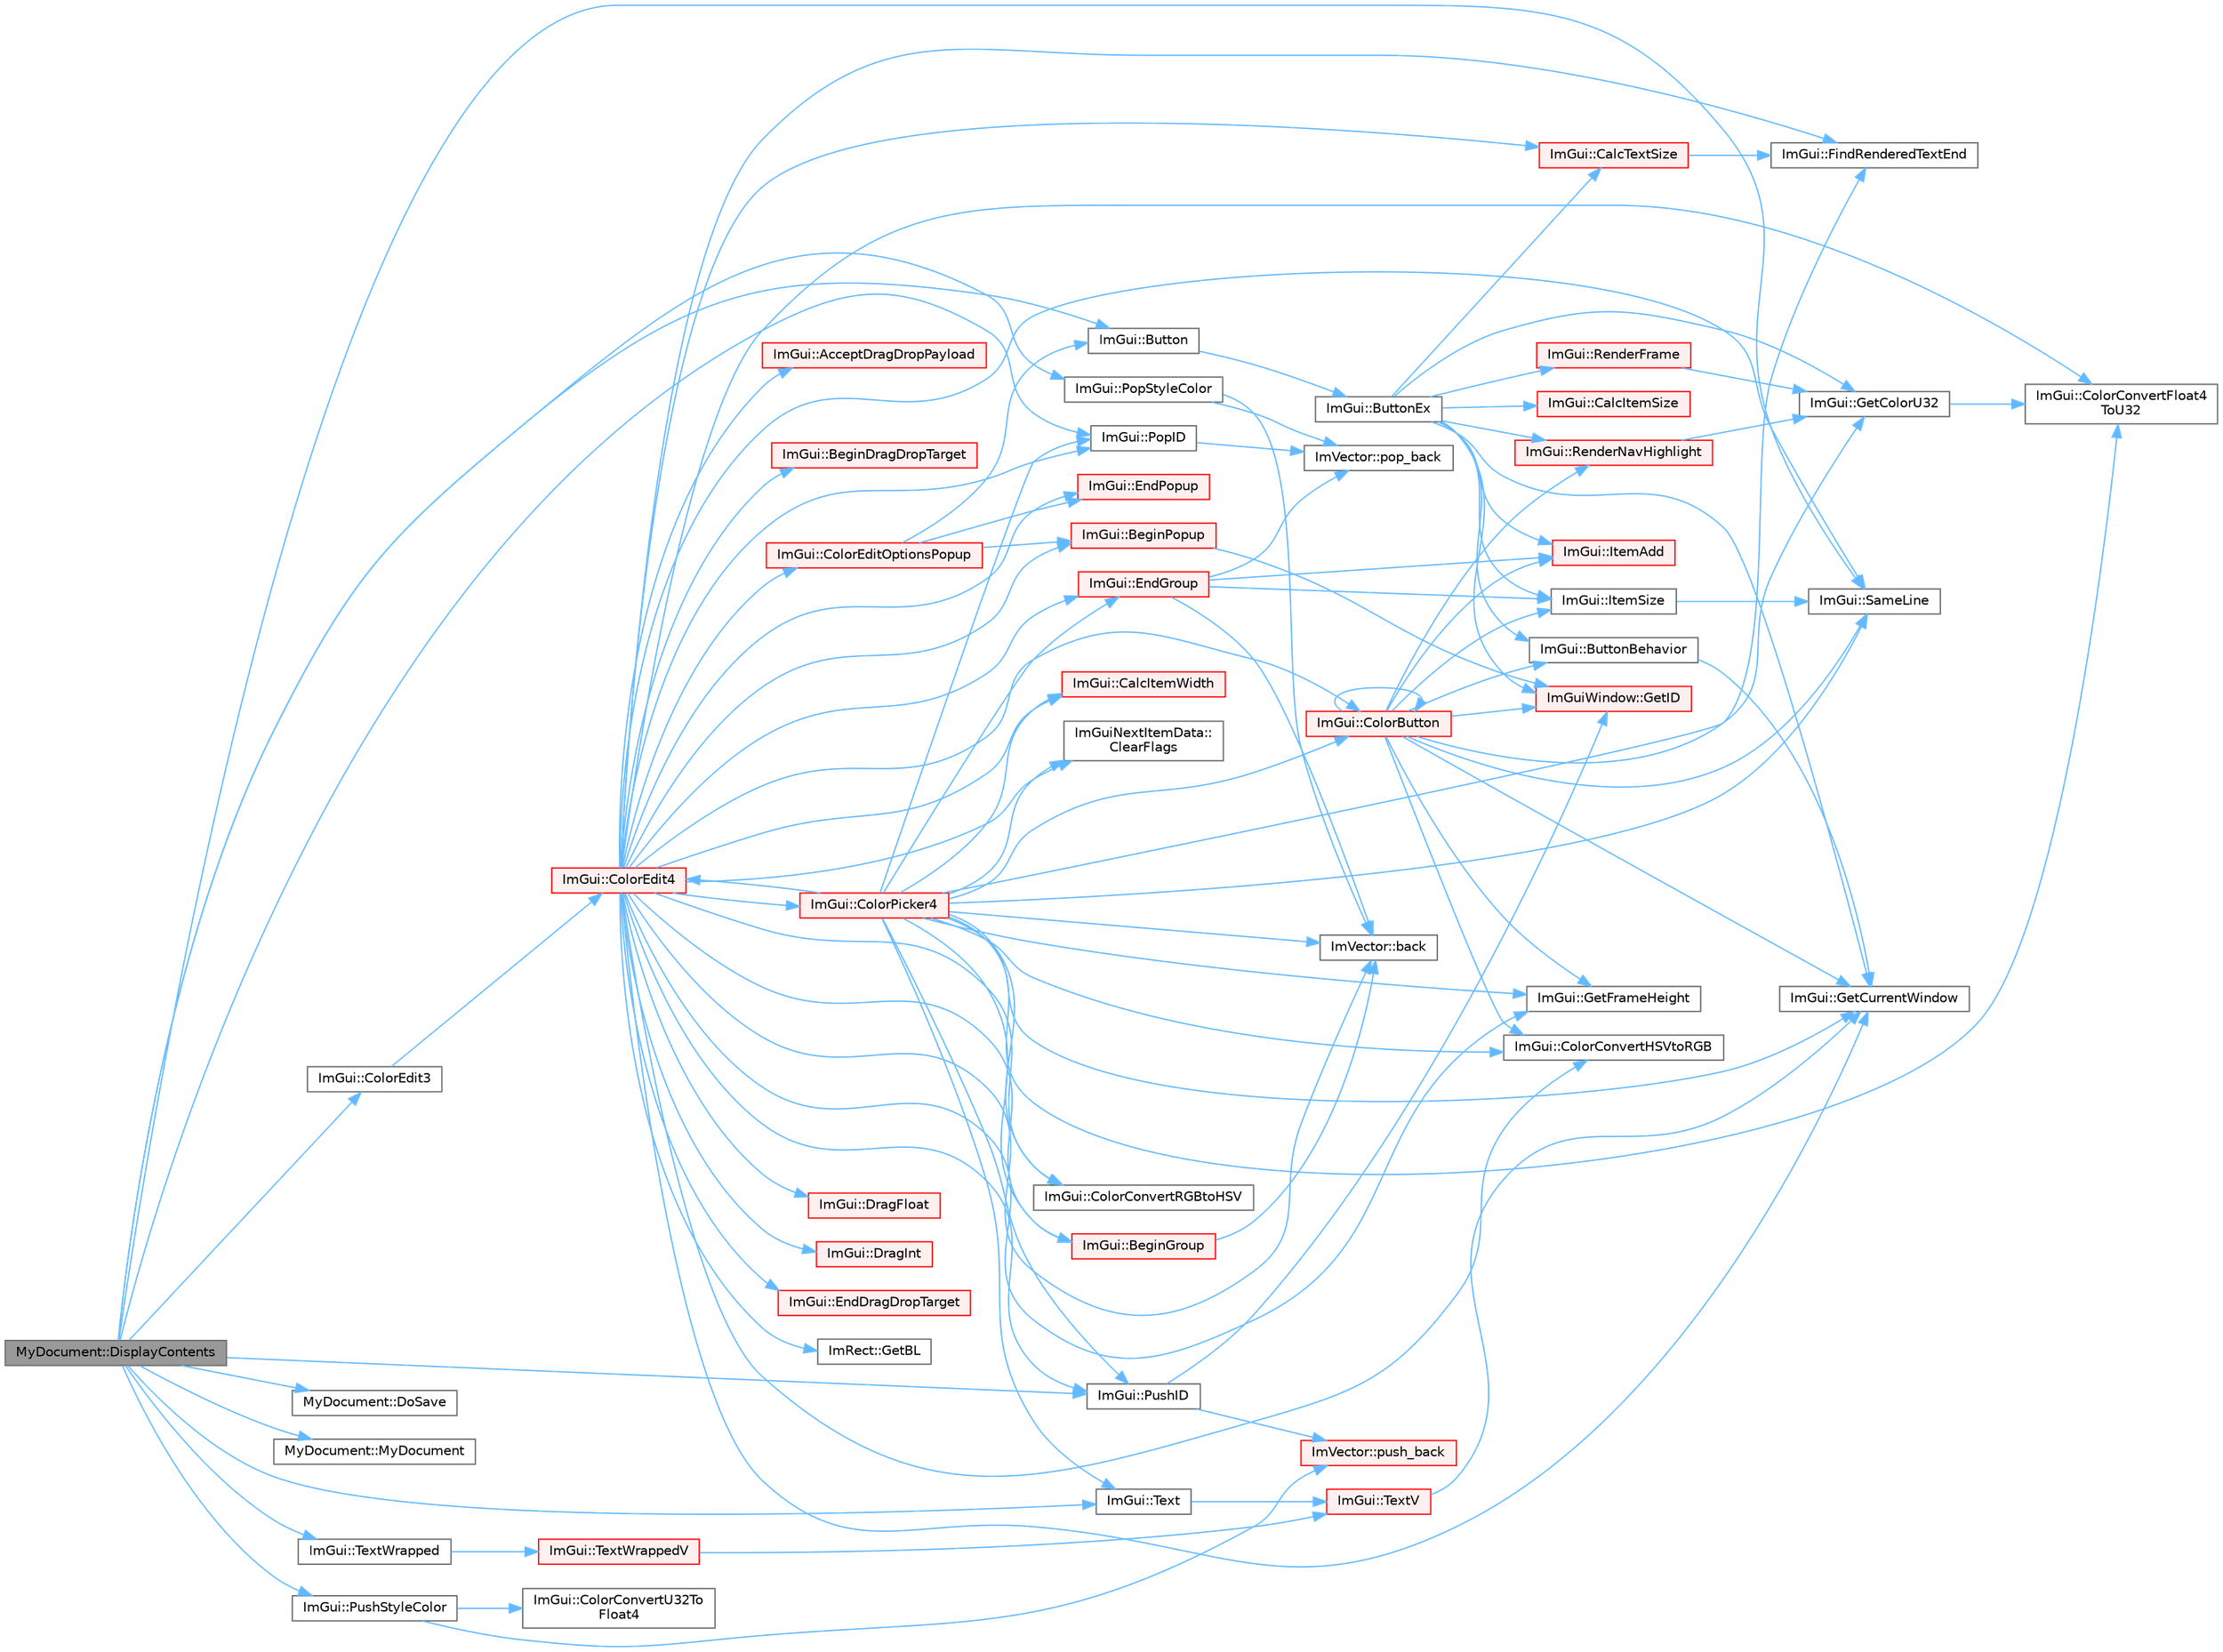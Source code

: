 digraph "MyDocument::DisplayContents"
{
 // LATEX_PDF_SIZE
  bgcolor="transparent";
  edge [fontname=Helvetica,fontsize=10,labelfontname=Helvetica,labelfontsize=10];
  node [fontname=Helvetica,fontsize=10,shape=box,height=0.2,width=0.4];
  rankdir="LR";
  Node1 [id="Node000001",label="MyDocument::DisplayContents",height=0.2,width=0.4,color="gray40", fillcolor="grey60", style="filled", fontcolor="black",tooltip=" "];
  Node1 -> Node2 [id="edge1_Node000001_Node000002",color="steelblue1",style="solid",tooltip=" "];
  Node2 [id="Node000002",label="ImGui::Button",height=0.2,width=0.4,color="grey40", fillcolor="white", style="filled",URL="$namespace_im_gui.html#a38094c568ce398db5a3abb9d3ac92030",tooltip=" "];
  Node2 -> Node3 [id="edge2_Node000002_Node000003",color="steelblue1",style="solid",tooltip=" "];
  Node3 [id="Node000003",label="ImGui::ButtonEx",height=0.2,width=0.4,color="grey40", fillcolor="white", style="filled",URL="$namespace_im_gui.html#ae479220c66b039874c6e4c9e9b22849f",tooltip=" "];
  Node3 -> Node4 [id="edge3_Node000003_Node000004",color="steelblue1",style="solid",tooltip=" "];
  Node4 [id="Node000004",label="ImGui::ButtonBehavior",height=0.2,width=0.4,color="grey40", fillcolor="white", style="filled",URL="$namespace_im_gui.html#a65a4f18b1bc8ce0f351687922089f374",tooltip=" "];
  Node4 -> Node5 [id="edge4_Node000004_Node000005",color="steelblue1",style="solid",tooltip=" "];
  Node5 [id="Node000005",label="ImGui::GetCurrentWindow",height=0.2,width=0.4,color="grey40", fillcolor="white", style="filled",URL="$namespace_im_gui.html#ac452417b5004ca16a814a72cff153526",tooltip=" "];
  Node3 -> Node6 [id="edge5_Node000003_Node000006",color="steelblue1",style="solid",tooltip=" "];
  Node6 [id="Node000006",label="ImGui::CalcItemSize",height=0.2,width=0.4,color="red", fillcolor="#FFF0F0", style="filled",URL="$namespace_im_gui.html#acaef0497f7982dd98bf215e50129cd9b",tooltip=" "];
  Node3 -> Node8 [id="edge6_Node000003_Node000008",color="steelblue1",style="solid",tooltip=" "];
  Node8 [id="Node000008",label="ImGui::CalcTextSize",height=0.2,width=0.4,color="red", fillcolor="#FFF0F0", style="filled",URL="$namespace_im_gui.html#a848b9db6cc4a186751c0ecebcaadc33b",tooltip=" "];
  Node8 -> Node12 [id="edge7_Node000008_Node000012",color="steelblue1",style="solid",tooltip=" "];
  Node12 [id="Node000012",label="ImGui::FindRenderedTextEnd",height=0.2,width=0.4,color="grey40", fillcolor="white", style="filled",URL="$namespace_im_gui.html#a7671e1dbc803a31b06081b52a771d83f",tooltip=" "];
  Node3 -> Node13 [id="edge8_Node000003_Node000013",color="steelblue1",style="solid",tooltip=" "];
  Node13 [id="Node000013",label="ImGui::GetColorU32",height=0.2,width=0.4,color="grey40", fillcolor="white", style="filled",URL="$namespace_im_gui.html#a0de2d9bd347d9866511eb8d014e62556",tooltip=" "];
  Node13 -> Node14 [id="edge9_Node000013_Node000014",color="steelblue1",style="solid",tooltip=" "];
  Node14 [id="Node000014",label="ImGui::ColorConvertFloat4\lToU32",height=0.2,width=0.4,color="grey40", fillcolor="white", style="filled",URL="$namespace_im_gui.html#abe2691de0b1a71c774ab24cc91564a94",tooltip=" "];
  Node3 -> Node5 [id="edge10_Node000003_Node000005",color="steelblue1",style="solid",tooltip=" "];
  Node3 -> Node15 [id="edge11_Node000003_Node000015",color="steelblue1",style="solid",tooltip=" "];
  Node15 [id="Node000015",label="ImGuiWindow::GetID",height=0.2,width=0.4,color="red", fillcolor="#FFF0F0", style="filled",URL="$struct_im_gui_window.html#a66400a63bc0b54d7d29e08d1b1b1a42b",tooltip=" "];
  Node3 -> Node22 [id="edge12_Node000003_Node000022",color="steelblue1",style="solid",tooltip=" "];
  Node22 [id="Node000022",label="ImGui::ItemAdd",height=0.2,width=0.4,color="red", fillcolor="#FFF0F0", style="filled",URL="$namespace_im_gui.html#a5de8ecd4c80efdca1af7329a2a48121c",tooltip=" "];
  Node3 -> Node44 [id="edge13_Node000003_Node000044",color="steelblue1",style="solid",tooltip=" "];
  Node44 [id="Node000044",label="ImGui::ItemSize",height=0.2,width=0.4,color="grey40", fillcolor="white", style="filled",URL="$namespace_im_gui.html#aeeb1ec6ae6548173dbf813e7df538c48",tooltip=" "];
  Node44 -> Node45 [id="edge14_Node000044_Node000045",color="steelblue1",style="solid",tooltip=" "];
  Node45 [id="Node000045",label="ImGui::SameLine",height=0.2,width=0.4,color="grey40", fillcolor="white", style="filled",URL="$namespace_im_gui.html#a2991c91e94f3b77a0c3411f4f3aa348e",tooltip=" "];
  Node3 -> Node46 [id="edge15_Node000003_Node000046",color="steelblue1",style="solid",tooltip=" "];
  Node46 [id="Node000046",label="ImGui::RenderFrame",height=0.2,width=0.4,color="red", fillcolor="#FFF0F0", style="filled",URL="$namespace_im_gui.html#a621ba649568ede3939d4f10d83b86d04",tooltip=" "];
  Node46 -> Node13 [id="edge16_Node000046_Node000013",color="steelblue1",style="solid",tooltip=" "];
  Node3 -> Node51 [id="edge17_Node000003_Node000051",color="steelblue1",style="solid",tooltip=" "];
  Node51 [id="Node000051",label="ImGui::RenderNavHighlight",height=0.2,width=0.4,color="red", fillcolor="#FFF0F0", style="filled",URL="$namespace_im_gui.html#add2e040b97eeb0857dc7d02876b07b72",tooltip=" "];
  Node51 -> Node13 [id="edge18_Node000051_Node000013",color="steelblue1",style="solid",tooltip=" "];
  Node1 -> Node56 [id="edge19_Node000001_Node000056",color="steelblue1",style="solid",tooltip=" "];
  Node56 [id="Node000056",label="ImGui::ColorEdit3",height=0.2,width=0.4,color="grey40", fillcolor="white", style="filled",URL="$namespace_im_gui.html#a5afe76ba1c91f07363e40396e7df656e",tooltip=" "];
  Node56 -> Node57 [id="edge20_Node000056_Node000057",color="steelblue1",style="solid",tooltip=" "];
  Node57 [id="Node000057",label="ImGui::ColorEdit4",height=0.2,width=0.4,color="red", fillcolor="#FFF0F0", style="filled",URL="$namespace_im_gui.html#ac3f45e2aa0b1d591cc8a2cdf8b566a45",tooltip=" "];
  Node57 -> Node58 [id="edge21_Node000057_Node000058",color="steelblue1",style="solid",tooltip=" "];
  Node58 [id="Node000058",label="ImGui::AcceptDragDropPayload",height=0.2,width=0.4,color="red", fillcolor="#FFF0F0", style="filled",URL="$namespace_im_gui.html#a5e0dac39e249bf50e2ae96dc4a97cb18",tooltip=" "];
  Node57 -> Node71 [id="edge22_Node000057_Node000071",color="steelblue1",style="solid",tooltip=" "];
  Node71 [id="Node000071",label="ImVector::back",height=0.2,width=0.4,color="grey40", fillcolor="white", style="filled",URL="$struct_im_vector.html#a2d80e87e81b1b01143c8d8be93e6fde1",tooltip=" "];
  Node57 -> Node72 [id="edge23_Node000057_Node000072",color="steelblue1",style="solid",tooltip=" "];
  Node72 [id="Node000072",label="ImGui::BeginDragDropTarget",height=0.2,width=0.4,color="red", fillcolor="#FFF0F0", style="filled",URL="$namespace_im_gui.html#ac42384c3181406bbd0f3f4f77a73c7ed",tooltip=" "];
  Node57 -> Node76 [id="edge24_Node000057_Node000076",color="steelblue1",style="solid",tooltip=" "];
  Node76 [id="Node000076",label="ImGui::BeginGroup",height=0.2,width=0.4,color="red", fillcolor="#FFF0F0", style="filled",URL="$namespace_im_gui.html#a42407e196b7ed2a8755bff28aae9805f",tooltip=" "];
  Node76 -> Node71 [id="edge25_Node000076_Node000071",color="steelblue1",style="solid",tooltip=" "];
  Node57 -> Node77 [id="edge26_Node000057_Node000077",color="steelblue1",style="solid",tooltip=" "];
  Node77 [id="Node000077",label="ImGui::BeginPopup",height=0.2,width=0.4,color="red", fillcolor="#FFF0F0", style="filled",URL="$namespace_im_gui.html#a10e213926d8ca212266bc5fbded1e026",tooltip=" "];
  Node77 -> Node15 [id="edge27_Node000077_Node000015",color="steelblue1",style="solid",tooltip=" "];
  Node57 -> Node174 [id="edge28_Node000057_Node000174",color="steelblue1",style="solid",tooltip=" "];
  Node174 [id="Node000174",label="ImGui::CalcItemWidth",height=0.2,width=0.4,color="red", fillcolor="#FFF0F0", style="filled",URL="$namespace_im_gui.html#ab3b3ba92ebd8bca4a552dd93321a1994",tooltip=" "];
  Node57 -> Node8 [id="edge29_Node000057_Node000008",color="steelblue1",style="solid",tooltip=" "];
  Node57 -> Node175 [id="edge30_Node000057_Node000175",color="steelblue1",style="solid",tooltip=" "];
  Node175 [id="Node000175",label="ImGuiNextItemData::\lClearFlags",height=0.2,width=0.4,color="grey40", fillcolor="white", style="filled",URL="$struct_im_gui_next_item_data.html#a0159fd0bdffe71c29271a3dbdde9013b",tooltip=" "];
  Node57 -> Node176 [id="edge31_Node000057_Node000176",color="steelblue1",style="solid",tooltip=" "];
  Node176 [id="Node000176",label="ImGui::ColorButton",height=0.2,width=0.4,color="red", fillcolor="#FFF0F0", style="filled",URL="$namespace_im_gui.html#ae2d7c8f37726810753d71d480f0af7f0",tooltip=" "];
  Node176 -> Node4 [id="edge32_Node000176_Node000004",color="steelblue1",style="solid",tooltip=" "];
  Node176 -> Node176 [id="edge33_Node000176_Node000176",color="steelblue1",style="solid",tooltip=" "];
  Node176 -> Node194 [id="edge34_Node000176_Node000194",color="steelblue1",style="solid",tooltip=" "];
  Node194 [id="Node000194",label="ImGui::ColorConvertHSVtoRGB",height=0.2,width=0.4,color="grey40", fillcolor="white", style="filled",URL="$namespace_im_gui.html#a074427678b3e56378b7dcdefa4c8b5c7",tooltip=" "];
  Node176 -> Node13 [id="edge35_Node000176_Node000013",color="steelblue1",style="solid",tooltip=" "];
  Node176 -> Node5 [id="edge36_Node000176_Node000005",color="steelblue1",style="solid",tooltip=" "];
  Node176 -> Node217 [id="edge37_Node000176_Node000217",color="steelblue1",style="solid",tooltip=" "];
  Node217 [id="Node000217",label="ImGui::GetFrameHeight",height=0.2,width=0.4,color="grey40", fillcolor="white", style="filled",URL="$namespace_im_gui.html#ae560f17cf3262017cee888d1eb77f294",tooltip=" "];
  Node176 -> Node15 [id="edge38_Node000176_Node000015",color="steelblue1",style="solid",tooltip=" "];
  Node176 -> Node22 [id="edge39_Node000176_Node000022",color="steelblue1",style="solid",tooltip=" "];
  Node176 -> Node44 [id="edge40_Node000176_Node000044",color="steelblue1",style="solid",tooltip=" "];
  Node176 -> Node51 [id="edge41_Node000176_Node000051",color="steelblue1",style="solid",tooltip=" "];
  Node176 -> Node45 [id="edge42_Node000176_Node000045",color="steelblue1",style="solid",tooltip=" "];
  Node57 -> Node14 [id="edge43_Node000057_Node000014",color="steelblue1",style="solid",tooltip=" "];
  Node57 -> Node194 [id="edge44_Node000057_Node000194",color="steelblue1",style="solid",tooltip=" "];
  Node57 -> Node225 [id="edge45_Node000057_Node000225",color="steelblue1",style="solid",tooltip=" "];
  Node225 [id="Node000225",label="ImGui::ColorConvertRGBtoHSV",height=0.2,width=0.4,color="grey40", fillcolor="white", style="filled",URL="$namespace_im_gui.html#aaed5ed34aaaa02b61cbb67598c0ad9ca",tooltip=" "];
  Node57 -> Node226 [id="edge46_Node000057_Node000226",color="steelblue1",style="solid",tooltip=" "];
  Node226 [id="Node000226",label="ImGui::ColorEditOptionsPopup",height=0.2,width=0.4,color="red", fillcolor="#FFF0F0", style="filled",URL="$namespace_im_gui.html#a6bfb117816d669f8704e5d0c0c0795fe",tooltip=" "];
  Node226 -> Node77 [id="edge47_Node000226_Node000077",color="steelblue1",style="solid",tooltip=" "];
  Node226 -> Node2 [id="edge48_Node000226_Node000002",color="steelblue1",style="solid",tooltip=" "];
  Node226 -> Node138 [id="edge49_Node000226_Node000138",color="steelblue1",style="solid",tooltip=" "];
  Node138 [id="Node000138",label="ImGui::EndPopup",height=0.2,width=0.4,color="red", fillcolor="#FFF0F0", style="filled",URL="$namespace_im_gui.html#aa6a9b5696f2ea7eed7683425fc77b8f2",tooltip=" "];
  Node57 -> Node245 [id="edge50_Node000057_Node000245",color="steelblue1",style="solid",tooltip=" "];
  Node245 [id="Node000245",label="ImGui::ColorPicker4",height=0.2,width=0.4,color="red", fillcolor="#FFF0F0", style="filled",URL="$namespace_im_gui.html#a3d5aae9e0a14aa051d5a799abbe97b32",tooltip=" "];
  Node245 -> Node71 [id="edge51_Node000245_Node000071",color="steelblue1",style="solid",tooltip=" "];
  Node245 -> Node76 [id="edge52_Node000245_Node000076",color="steelblue1",style="solid",tooltip=" "];
  Node245 -> Node174 [id="edge53_Node000245_Node000174",color="steelblue1",style="solid",tooltip=" "];
  Node245 -> Node175 [id="edge54_Node000245_Node000175",color="steelblue1",style="solid",tooltip=" "];
  Node245 -> Node176 [id="edge55_Node000245_Node000176",color="steelblue1",style="solid",tooltip=" "];
  Node245 -> Node14 [id="edge56_Node000245_Node000014",color="steelblue1",style="solid",tooltip=" "];
  Node245 -> Node194 [id="edge57_Node000245_Node000194",color="steelblue1",style="solid",tooltip=" "];
  Node245 -> Node225 [id="edge58_Node000245_Node000225",color="steelblue1",style="solid",tooltip=" "];
  Node245 -> Node57 [id="edge59_Node000245_Node000057",color="steelblue1",style="solid",tooltip=" "];
  Node245 -> Node255 [id="edge60_Node000245_Node000255",color="steelblue1",style="solid",tooltip=" "];
  Node255 [id="Node000255",label="ImGui::EndGroup",height=0.2,width=0.4,color="red", fillcolor="#FFF0F0", style="filled",URL="$namespace_im_gui.html#a05fc97fc64f28a55486087f503d9a622",tooltip=" "];
  Node255 -> Node71 [id="edge61_Node000255_Node000071",color="steelblue1",style="solid",tooltip=" "];
  Node255 -> Node22 [id="edge62_Node000255_Node000022",color="steelblue1",style="solid",tooltip=" "];
  Node255 -> Node44 [id="edge63_Node000255_Node000044",color="steelblue1",style="solid",tooltip=" "];
  Node255 -> Node148 [id="edge64_Node000255_Node000148",color="steelblue1",style="solid",tooltip=" "];
  Node148 [id="Node000148",label="ImVector::pop_back",height=0.2,width=0.4,color="grey40", fillcolor="white", style="filled",URL="$struct_im_vector.html#a3db7ce62d3c429effdb893fbf7148c1c",tooltip=" "];
  Node245 -> Node12 [id="edge65_Node000245_Node000012",color="steelblue1",style="solid",tooltip=" "];
  Node245 -> Node5 [id="edge66_Node000245_Node000005",color="steelblue1",style="solid",tooltip=" "];
  Node245 -> Node217 [id="edge67_Node000245_Node000217",color="steelblue1",style="solid",tooltip=" "];
  Node245 -> Node147 [id="edge68_Node000245_Node000147",color="steelblue1",style="solid",tooltip=" "];
  Node147 [id="Node000147",label="ImGui::PopID",height=0.2,width=0.4,color="grey40", fillcolor="white", style="filled",URL="$namespace_im_gui.html#aba0b2d8f890a5d435ae43d0c4a2d4dd1",tooltip=" "];
  Node147 -> Node148 [id="edge69_Node000147_Node000148",color="steelblue1",style="solid",tooltip=" "];
  Node245 -> Node149 [id="edge70_Node000245_Node000149",color="steelblue1",style="solid",tooltip=" "];
  Node149 [id="Node000149",label="ImGui::PushID",height=0.2,width=0.4,color="grey40", fillcolor="white", style="filled",URL="$namespace_im_gui.html#a27a8533605dc5b8cabf161bf7715bbde",tooltip=" "];
  Node149 -> Node15 [id="edge71_Node000149_Node000015",color="steelblue1",style="solid",tooltip=" "];
  Node149 -> Node107 [id="edge72_Node000149_Node000107",color="steelblue1",style="solid",tooltip=" "];
  Node107 [id="Node000107",label="ImVector::push_back",height=0.2,width=0.4,color="red", fillcolor="#FFF0F0", style="filled",URL="$struct_im_vector.html#aab5df48e0711a48bd12f3206e08c4108",tooltip=" "];
  Node245 -> Node45 [id="edge73_Node000245_Node000045",color="steelblue1",style="solid",tooltip=" "];
  Node245 -> Node205 [id="edge74_Node000245_Node000205",color="steelblue1",style="solid",tooltip=" "];
  Node205 [id="Node000205",label="ImGui::Text",height=0.2,width=0.4,color="grey40", fillcolor="white", style="filled",URL="$namespace_im_gui.html#a9e7b83611fe441d54fad2effb4bf4965",tooltip=" "];
  Node205 -> Node206 [id="edge75_Node000205_Node000206",color="steelblue1",style="solid",tooltip=" "];
  Node206 [id="Node000206",label="ImGui::TextV",height=0.2,width=0.4,color="red", fillcolor="#FFF0F0", style="filled",URL="$namespace_im_gui.html#a10a0d6362178c2f743092f21e1b6cd20",tooltip=" "];
  Node206 -> Node5 [id="edge76_Node000206_Node000005",color="steelblue1",style="solid",tooltip=" "];
  Node57 -> Node269 [id="edge77_Node000057_Node000269",color="steelblue1",style="solid",tooltip=" "];
  Node269 [id="Node000269",label="ImGui::DragFloat",height=0.2,width=0.4,color="red", fillcolor="#FFF0F0", style="filled",URL="$namespace_im_gui.html#aab1b20e7bf98aa7bbdb26f8cd3ad91e6",tooltip=" "];
  Node57 -> Node344 [id="edge78_Node000057_Node000344",color="steelblue1",style="solid",tooltip=" "];
  Node344 [id="Node000344",label="ImGui::DragInt",height=0.2,width=0.4,color="red", fillcolor="#FFF0F0", style="filled",URL="$namespace_im_gui.html#a3714db739ae51fc75601d7fad234a58b",tooltip=" "];
  Node57 -> Node345 [id="edge79_Node000057_Node000345",color="steelblue1",style="solid",tooltip=" "];
  Node345 [id="Node000345",label="ImGui::EndDragDropTarget",height=0.2,width=0.4,color="red", fillcolor="#FFF0F0", style="filled",URL="$namespace_im_gui.html#ae8313266214728f86c2cb7cb30a30e89",tooltip=" "];
  Node57 -> Node255 [id="edge80_Node000057_Node000255",color="steelblue1",style="solid",tooltip=" "];
  Node57 -> Node138 [id="edge81_Node000057_Node000138",color="steelblue1",style="solid",tooltip=" "];
  Node57 -> Node12 [id="edge82_Node000057_Node000012",color="steelblue1",style="solid",tooltip=" "];
  Node57 -> Node308 [id="edge83_Node000057_Node000308",color="steelblue1",style="solid",tooltip=" "];
  Node308 [id="Node000308",label="ImRect::GetBL",height=0.2,width=0.4,color="grey40", fillcolor="white", style="filled",URL="$struct_im_rect.html#a59d9751bc7be6745dddf5b83b9155669",tooltip=" "];
  Node57 -> Node5 [id="edge84_Node000057_Node000005",color="steelblue1",style="solid",tooltip=" "];
  Node57 -> Node217 [id="edge85_Node000057_Node000217",color="steelblue1",style="solid",tooltip=" "];
  Node57 -> Node147 [id="edge86_Node000057_Node000147",color="steelblue1",style="solid",tooltip=" "];
  Node57 -> Node149 [id="edge87_Node000057_Node000149",color="steelblue1",style="solid",tooltip=" "];
  Node57 -> Node45 [id="edge88_Node000057_Node000045",color="steelblue1",style="solid",tooltip=" "];
  Node1 -> Node349 [id="edge89_Node000001_Node000349",color="steelblue1",style="solid",tooltip=" "];
  Node349 [id="Node000349",label="MyDocument::DoSave",height=0.2,width=0.4,color="grey40", fillcolor="white", style="filled",URL="$struct_my_document.html#a95b8cc478b59e5fc70a187e990506668",tooltip=" "];
  Node1 -> Node350 [id="edge90_Node000001_Node000350",color="steelblue1",style="solid",tooltip=" "];
  Node350 [id="Node000350",label="MyDocument::MyDocument",height=0.2,width=0.4,color="grey40", fillcolor="white", style="filled",URL="$struct_my_document.html#a8fa9b646d5e545976cbbe06e010370bc",tooltip=" "];
  Node1 -> Node147 [id="edge91_Node000001_Node000147",color="steelblue1",style="solid",tooltip=" "];
  Node1 -> Node294 [id="edge92_Node000001_Node000294",color="steelblue1",style="solid",tooltip=" "];
  Node294 [id="Node000294",label="ImGui::PopStyleColor",height=0.2,width=0.4,color="grey40", fillcolor="white", style="filled",URL="$namespace_im_gui.html#a9795f730b4043a98b6254738d86efcdc",tooltip=" "];
  Node294 -> Node71 [id="edge93_Node000294_Node000071",color="steelblue1",style="solid",tooltip=" "];
  Node294 -> Node148 [id="edge94_Node000294_Node000148",color="steelblue1",style="solid",tooltip=" "];
  Node1 -> Node149 [id="edge95_Node000001_Node000149",color="steelblue1",style="solid",tooltip=" "];
  Node1 -> Node298 [id="edge96_Node000001_Node000298",color="steelblue1",style="solid",tooltip=" "];
  Node298 [id="Node000298",label="ImGui::PushStyleColor",height=0.2,width=0.4,color="grey40", fillcolor="white", style="filled",URL="$namespace_im_gui.html#a77ee84afb636e05eb4b2d6eeddcc2aa8",tooltip=" "];
  Node298 -> Node299 [id="edge97_Node000298_Node000299",color="steelblue1",style="solid",tooltip=" "];
  Node299 [id="Node000299",label="ImGui::ColorConvertU32To\lFloat4",height=0.2,width=0.4,color="grey40", fillcolor="white", style="filled",URL="$namespace_im_gui.html#a74df648cad381b5ad979c3609b7f4b2a",tooltip=" "];
  Node298 -> Node107 [id="edge98_Node000298_Node000107",color="steelblue1",style="solid",tooltip=" "];
  Node1 -> Node45 [id="edge99_Node000001_Node000045",color="steelblue1",style="solid",tooltip=" "];
  Node1 -> Node205 [id="edge100_Node000001_Node000205",color="steelblue1",style="solid",tooltip=" "];
  Node1 -> Node351 [id="edge101_Node000001_Node000351",color="steelblue1",style="solid",tooltip=" "];
  Node351 [id="Node000351",label="ImGui::TextWrapped",height=0.2,width=0.4,color="grey40", fillcolor="white", style="filled",URL="$namespace_im_gui.html#ad57bb15c599e73b2ccc7c0f7de6e5823",tooltip=" "];
  Node351 -> Node352 [id="edge102_Node000351_Node000352",color="steelblue1",style="solid",tooltip=" "];
  Node352 [id="Node000352",label="ImGui::TextWrappedV",height=0.2,width=0.4,color="red", fillcolor="#FFF0F0", style="filled",URL="$namespace_im_gui.html#a9019a388cd0c410bcb3d3ae63a008123",tooltip=" "];
  Node352 -> Node206 [id="edge103_Node000352_Node000206",color="steelblue1",style="solid",tooltip=" "];
}
